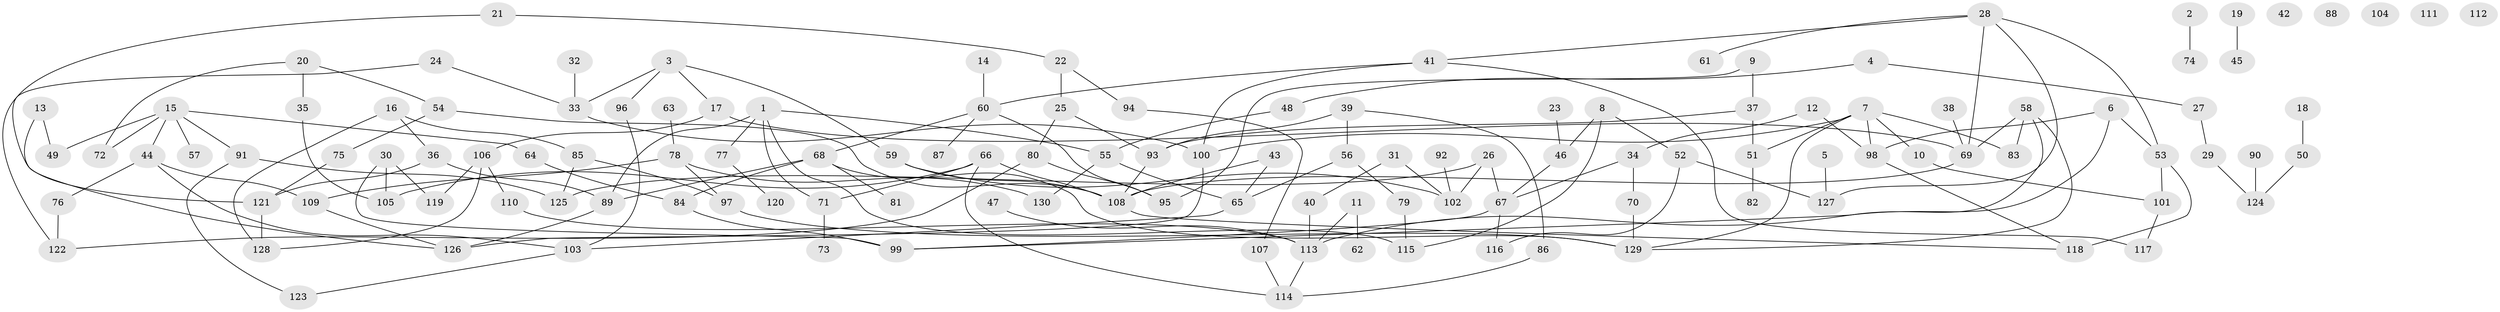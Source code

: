 // coarse degree distribution, {2: 0.2, 5: 0.2, 4: 0.08888888888888889, 3: 0.2222222222222222, 6: 0.13333333333333333, 7: 0.06666666666666667, 1: 0.06666666666666667, 9: 0.022222222222222223}
// Generated by graph-tools (version 1.1) at 2025/35/03/04/25 23:35:54]
// undirected, 130 vertices, 172 edges
graph export_dot {
  node [color=gray90,style=filled];
  1;
  2;
  3;
  4;
  5;
  6;
  7;
  8;
  9;
  10;
  11;
  12;
  13;
  14;
  15;
  16;
  17;
  18;
  19;
  20;
  21;
  22;
  23;
  24;
  25;
  26;
  27;
  28;
  29;
  30;
  31;
  32;
  33;
  34;
  35;
  36;
  37;
  38;
  39;
  40;
  41;
  42;
  43;
  44;
  45;
  46;
  47;
  48;
  49;
  50;
  51;
  52;
  53;
  54;
  55;
  56;
  57;
  58;
  59;
  60;
  61;
  62;
  63;
  64;
  65;
  66;
  67;
  68;
  69;
  70;
  71;
  72;
  73;
  74;
  75;
  76;
  77;
  78;
  79;
  80;
  81;
  82;
  83;
  84;
  85;
  86;
  87;
  88;
  89;
  90;
  91;
  92;
  93;
  94;
  95;
  96;
  97;
  98;
  99;
  100;
  101;
  102;
  103;
  104;
  105;
  106;
  107;
  108;
  109;
  110;
  111;
  112;
  113;
  114;
  115;
  116;
  117;
  118;
  119;
  120;
  121;
  122;
  123;
  124;
  125;
  126;
  127;
  128;
  129;
  130;
  1 -- 55;
  1 -- 71;
  1 -- 77;
  1 -- 89;
  1 -- 115;
  2 -- 74;
  3 -- 17;
  3 -- 33;
  3 -- 59;
  3 -- 96;
  4 -- 27;
  4 -- 48;
  5 -- 127;
  6 -- 53;
  6 -- 98;
  6 -- 99;
  7 -- 10;
  7 -- 51;
  7 -- 83;
  7 -- 98;
  7 -- 100;
  7 -- 129;
  8 -- 46;
  8 -- 52;
  8 -- 115;
  9 -- 37;
  9 -- 95;
  10 -- 101;
  11 -- 62;
  11 -- 113;
  12 -- 34;
  12 -- 98;
  13 -- 49;
  13 -- 126;
  14 -- 60;
  15 -- 44;
  15 -- 49;
  15 -- 57;
  15 -- 64;
  15 -- 72;
  15 -- 91;
  16 -- 36;
  16 -- 85;
  16 -- 128;
  17 -- 69;
  17 -- 106;
  18 -- 50;
  19 -- 45;
  20 -- 35;
  20 -- 54;
  20 -- 72;
  21 -- 22;
  21 -- 121;
  22 -- 25;
  22 -- 94;
  23 -- 46;
  24 -- 33;
  24 -- 122;
  25 -- 80;
  25 -- 93;
  26 -- 67;
  26 -- 102;
  26 -- 125;
  27 -- 29;
  28 -- 41;
  28 -- 53;
  28 -- 61;
  28 -- 69;
  28 -- 127;
  29 -- 124;
  30 -- 99;
  30 -- 105;
  30 -- 119;
  31 -- 40;
  31 -- 102;
  32 -- 33;
  33 -- 100;
  34 -- 67;
  34 -- 70;
  35 -- 105;
  36 -- 89;
  36 -- 121;
  37 -- 51;
  37 -- 93;
  38 -- 69;
  39 -- 56;
  39 -- 86;
  39 -- 93;
  40 -- 113;
  41 -- 60;
  41 -- 100;
  41 -- 117;
  43 -- 65;
  43 -- 108;
  44 -- 76;
  44 -- 103;
  44 -- 109;
  46 -- 67;
  47 -- 113;
  48 -- 55;
  50 -- 124;
  51 -- 82;
  52 -- 116;
  52 -- 127;
  53 -- 101;
  53 -- 118;
  54 -- 75;
  54 -- 108;
  55 -- 65;
  55 -- 130;
  56 -- 65;
  56 -- 79;
  58 -- 69;
  58 -- 83;
  58 -- 113;
  58 -- 129;
  59 -- 102;
  59 -- 108;
  60 -- 68;
  60 -- 87;
  60 -- 95;
  63 -- 78;
  64 -- 84;
  65 -- 103;
  66 -- 71;
  66 -- 105;
  66 -- 108;
  66 -- 114;
  67 -- 99;
  67 -- 116;
  68 -- 81;
  68 -- 84;
  68 -- 89;
  68 -- 129;
  69 -- 108;
  70 -- 129;
  71 -- 73;
  75 -- 121;
  76 -- 122;
  77 -- 120;
  78 -- 97;
  78 -- 109;
  78 -- 130;
  79 -- 115;
  80 -- 95;
  80 -- 122;
  84 -- 99;
  85 -- 97;
  85 -- 125;
  86 -- 114;
  89 -- 126;
  90 -- 124;
  91 -- 123;
  91 -- 125;
  92 -- 102;
  93 -- 108;
  94 -- 107;
  96 -- 103;
  97 -- 129;
  98 -- 118;
  100 -- 126;
  101 -- 117;
  103 -- 123;
  106 -- 110;
  106 -- 119;
  106 -- 128;
  107 -- 114;
  108 -- 118;
  109 -- 126;
  110 -- 113;
  113 -- 114;
  121 -- 128;
}
